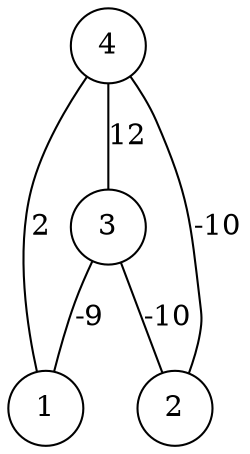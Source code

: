 graph { 
	 fontname="Helvetica,Arial,sans-serif" 
	 node [shape = circle]; 
	 4 -- 1 [label = "2"];
	 4 -- 2 [label = "-10"];
	 4 -- 3 [label = "12"];
	 3 -- 1 [label = "-9"];
	 3 -- 2 [label = "-10"];
	 1;
	 2;
	 3;
	 4;
}
